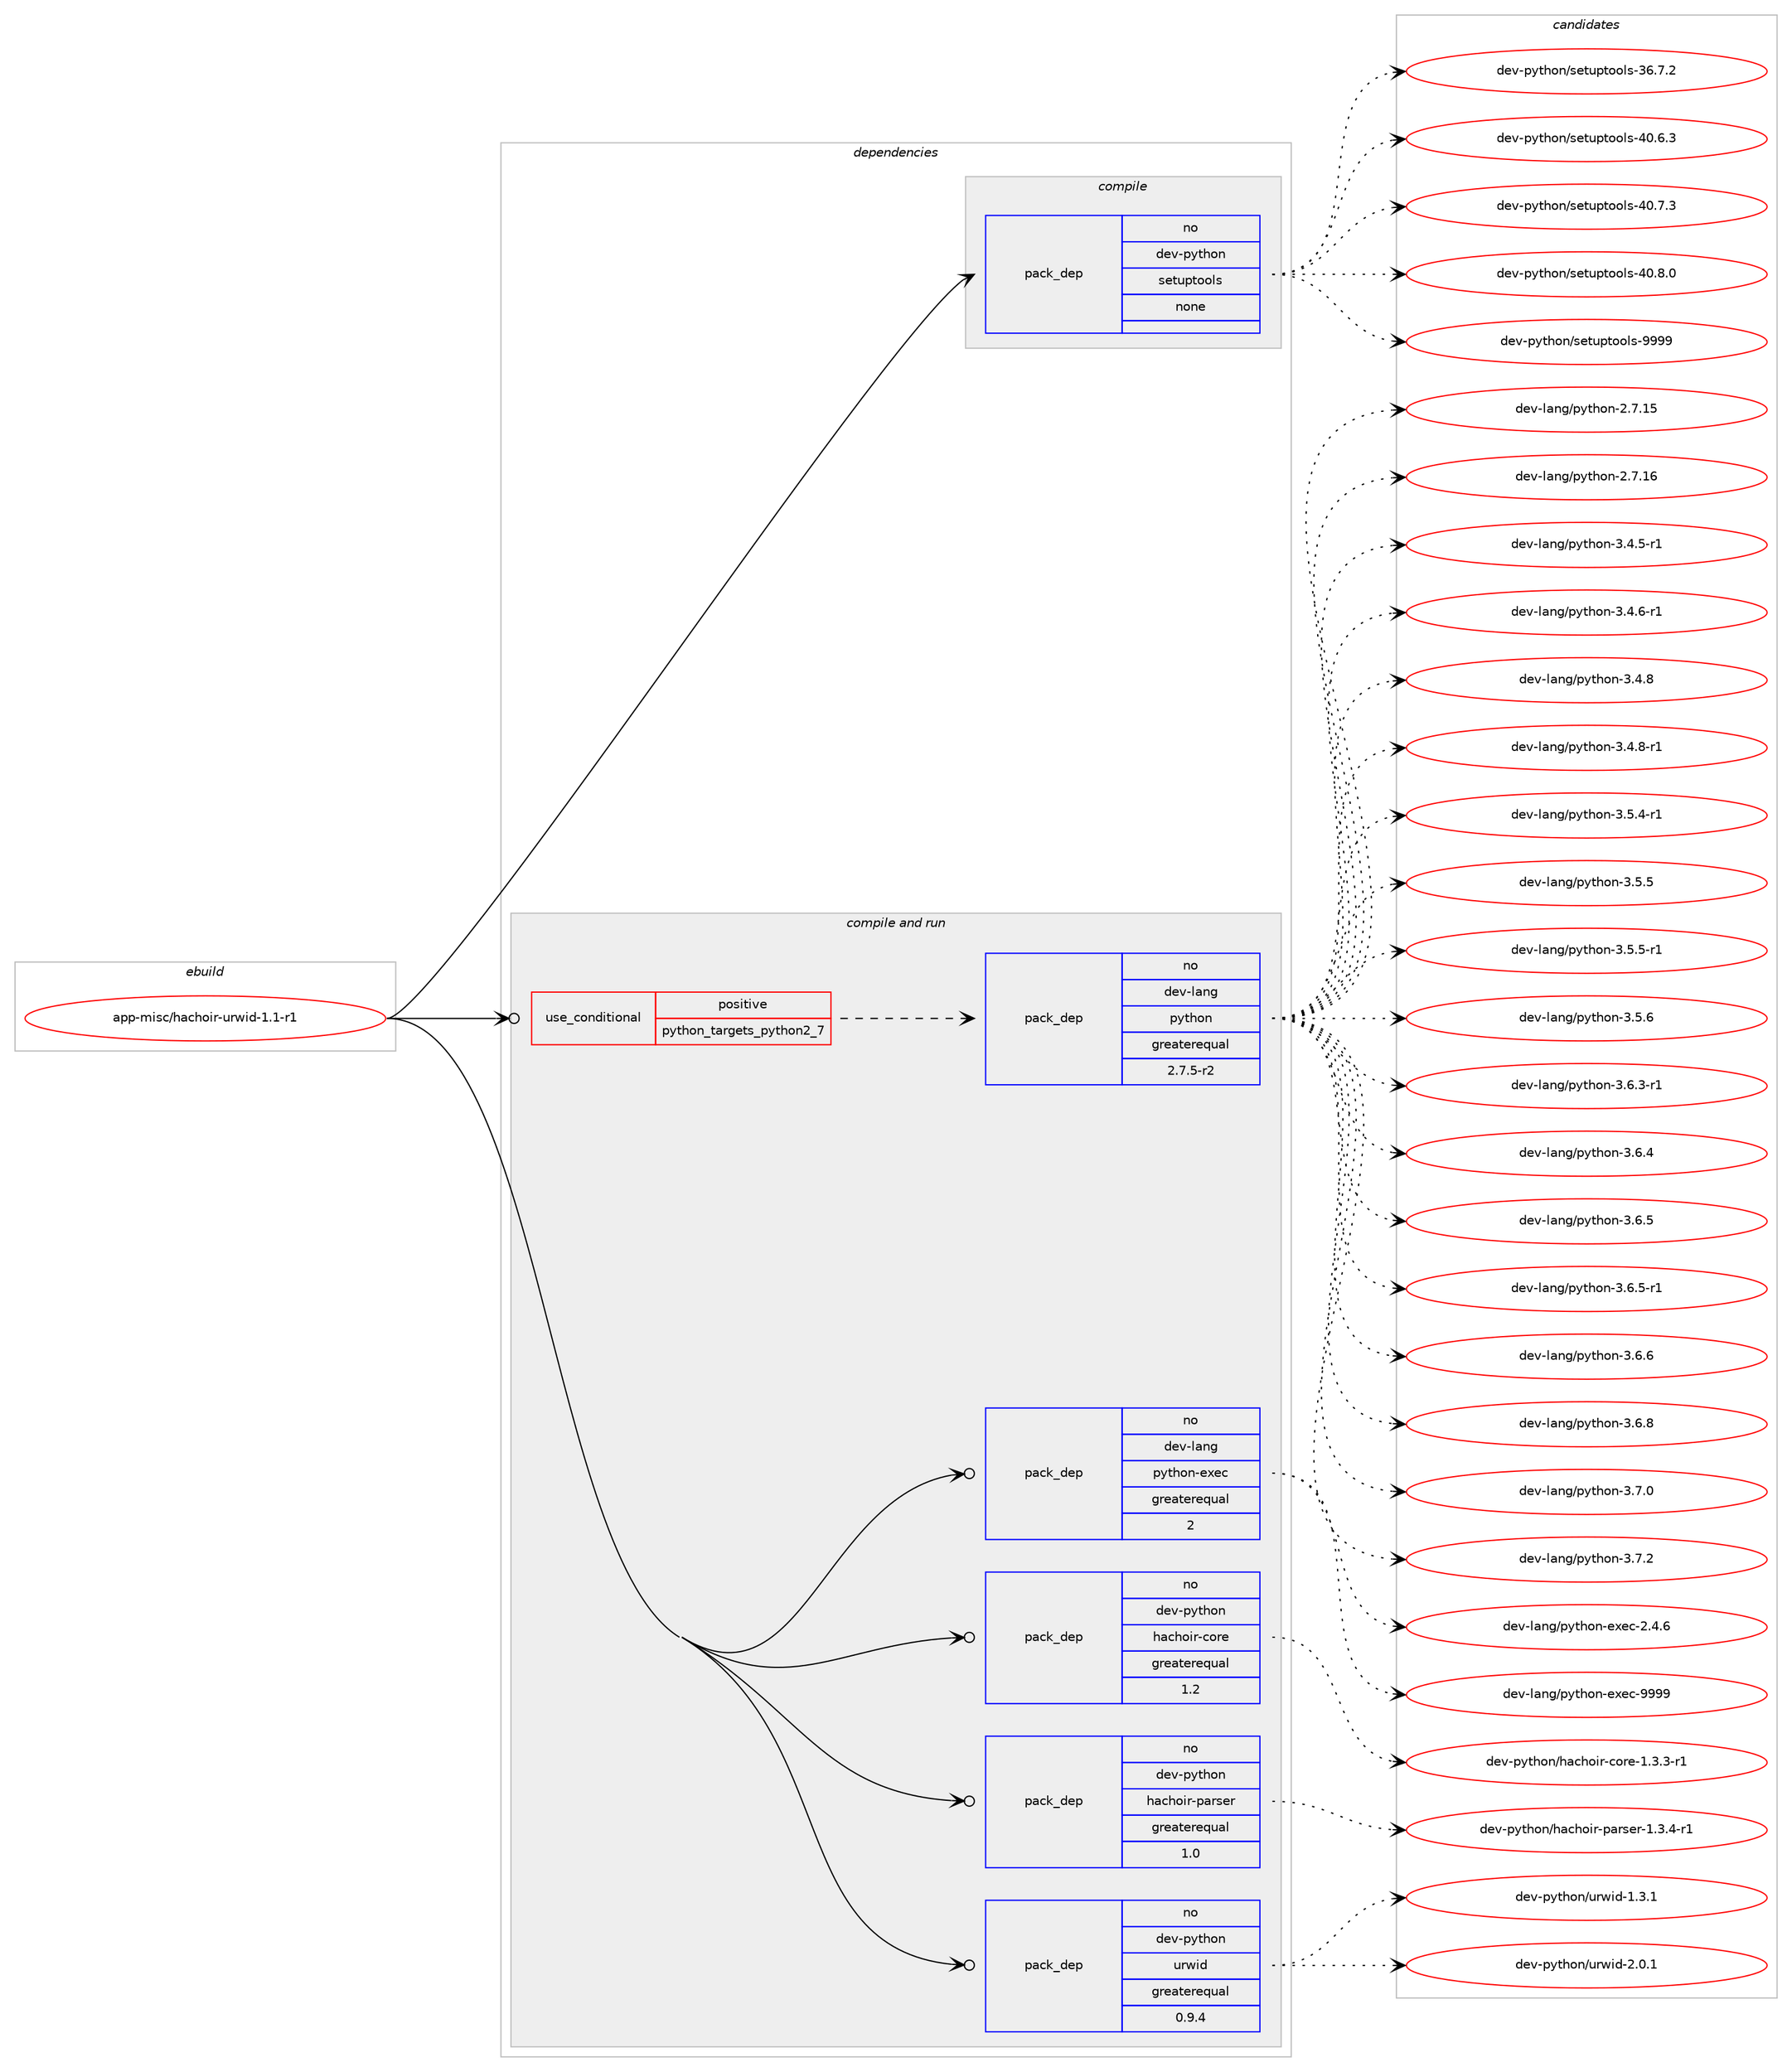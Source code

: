 digraph prolog {

# *************
# Graph options
# *************

newrank=true;
concentrate=true;
compound=true;
graph [rankdir=LR,fontname=Helvetica,fontsize=10,ranksep=1.5];#, ranksep=2.5, nodesep=0.2];
edge  [arrowhead=vee];
node  [fontname=Helvetica,fontsize=10];

# **********
# The ebuild
# **********

subgraph cluster_leftcol {
color=gray;
rank=same;
label=<<i>ebuild</i>>;
id [label="app-misc/hachoir-urwid-1.1-r1", color=red, width=4, href="../app-misc/hachoir-urwid-1.1-r1.svg"];
}

# ****************
# The dependencies
# ****************

subgraph cluster_midcol {
color=gray;
label=<<i>dependencies</i>>;
subgraph cluster_compile {
fillcolor="#eeeeee";
style=filled;
label=<<i>compile</i>>;
subgraph pack925629 {
dependency1299192 [label=<<TABLE BORDER="0" CELLBORDER="1" CELLSPACING="0" CELLPADDING="4" WIDTH="220"><TR><TD ROWSPAN="6" CELLPADDING="30">pack_dep</TD></TR><TR><TD WIDTH="110">no</TD></TR><TR><TD>dev-python</TD></TR><TR><TD>setuptools</TD></TR><TR><TD>none</TD></TR><TR><TD></TD></TR></TABLE>>, shape=none, color=blue];
}
id:e -> dependency1299192:w [weight=20,style="solid",arrowhead="vee"];
}
subgraph cluster_compileandrun {
fillcolor="#eeeeee";
style=filled;
label=<<i>compile and run</i>>;
subgraph cond353347 {
dependency1299193 [label=<<TABLE BORDER="0" CELLBORDER="1" CELLSPACING="0" CELLPADDING="4"><TR><TD ROWSPAN="3" CELLPADDING="10">use_conditional</TD></TR><TR><TD>positive</TD></TR><TR><TD>python_targets_python2_7</TD></TR></TABLE>>, shape=none, color=red];
subgraph pack925630 {
dependency1299194 [label=<<TABLE BORDER="0" CELLBORDER="1" CELLSPACING="0" CELLPADDING="4" WIDTH="220"><TR><TD ROWSPAN="6" CELLPADDING="30">pack_dep</TD></TR><TR><TD WIDTH="110">no</TD></TR><TR><TD>dev-lang</TD></TR><TR><TD>python</TD></TR><TR><TD>greaterequal</TD></TR><TR><TD>2.7.5-r2</TD></TR></TABLE>>, shape=none, color=blue];
}
dependency1299193:e -> dependency1299194:w [weight=20,style="dashed",arrowhead="vee"];
}
id:e -> dependency1299193:w [weight=20,style="solid",arrowhead="odotvee"];
subgraph pack925631 {
dependency1299195 [label=<<TABLE BORDER="0" CELLBORDER="1" CELLSPACING="0" CELLPADDING="4" WIDTH="220"><TR><TD ROWSPAN="6" CELLPADDING="30">pack_dep</TD></TR><TR><TD WIDTH="110">no</TD></TR><TR><TD>dev-lang</TD></TR><TR><TD>python-exec</TD></TR><TR><TD>greaterequal</TD></TR><TR><TD>2</TD></TR></TABLE>>, shape=none, color=blue];
}
id:e -> dependency1299195:w [weight=20,style="solid",arrowhead="odotvee"];
subgraph pack925632 {
dependency1299196 [label=<<TABLE BORDER="0" CELLBORDER="1" CELLSPACING="0" CELLPADDING="4" WIDTH="220"><TR><TD ROWSPAN="6" CELLPADDING="30">pack_dep</TD></TR><TR><TD WIDTH="110">no</TD></TR><TR><TD>dev-python</TD></TR><TR><TD>hachoir-core</TD></TR><TR><TD>greaterequal</TD></TR><TR><TD>1.2</TD></TR></TABLE>>, shape=none, color=blue];
}
id:e -> dependency1299196:w [weight=20,style="solid",arrowhead="odotvee"];
subgraph pack925633 {
dependency1299197 [label=<<TABLE BORDER="0" CELLBORDER="1" CELLSPACING="0" CELLPADDING="4" WIDTH="220"><TR><TD ROWSPAN="6" CELLPADDING="30">pack_dep</TD></TR><TR><TD WIDTH="110">no</TD></TR><TR><TD>dev-python</TD></TR><TR><TD>hachoir-parser</TD></TR><TR><TD>greaterequal</TD></TR><TR><TD>1.0</TD></TR></TABLE>>, shape=none, color=blue];
}
id:e -> dependency1299197:w [weight=20,style="solid",arrowhead="odotvee"];
subgraph pack925634 {
dependency1299198 [label=<<TABLE BORDER="0" CELLBORDER="1" CELLSPACING="0" CELLPADDING="4" WIDTH="220"><TR><TD ROWSPAN="6" CELLPADDING="30">pack_dep</TD></TR><TR><TD WIDTH="110">no</TD></TR><TR><TD>dev-python</TD></TR><TR><TD>urwid</TD></TR><TR><TD>greaterequal</TD></TR><TR><TD>0.9.4</TD></TR></TABLE>>, shape=none, color=blue];
}
id:e -> dependency1299198:w [weight=20,style="solid",arrowhead="odotvee"];
}
subgraph cluster_run {
fillcolor="#eeeeee";
style=filled;
label=<<i>run</i>>;
}
}

# **************
# The candidates
# **************

subgraph cluster_choices {
rank=same;
color=gray;
label=<<i>candidates</i>>;

subgraph choice925629 {
color=black;
nodesep=1;
choice100101118451121211161041111104711510111611711211611111110811545515446554650 [label="dev-python/setuptools-36.7.2", color=red, width=4,href="../dev-python/setuptools-36.7.2.svg"];
choice100101118451121211161041111104711510111611711211611111110811545524846544651 [label="dev-python/setuptools-40.6.3", color=red, width=4,href="../dev-python/setuptools-40.6.3.svg"];
choice100101118451121211161041111104711510111611711211611111110811545524846554651 [label="dev-python/setuptools-40.7.3", color=red, width=4,href="../dev-python/setuptools-40.7.3.svg"];
choice100101118451121211161041111104711510111611711211611111110811545524846564648 [label="dev-python/setuptools-40.8.0", color=red, width=4,href="../dev-python/setuptools-40.8.0.svg"];
choice10010111845112121116104111110471151011161171121161111111081154557575757 [label="dev-python/setuptools-9999", color=red, width=4,href="../dev-python/setuptools-9999.svg"];
dependency1299192:e -> choice100101118451121211161041111104711510111611711211611111110811545515446554650:w [style=dotted,weight="100"];
dependency1299192:e -> choice100101118451121211161041111104711510111611711211611111110811545524846544651:w [style=dotted,weight="100"];
dependency1299192:e -> choice100101118451121211161041111104711510111611711211611111110811545524846554651:w [style=dotted,weight="100"];
dependency1299192:e -> choice100101118451121211161041111104711510111611711211611111110811545524846564648:w [style=dotted,weight="100"];
dependency1299192:e -> choice10010111845112121116104111110471151011161171121161111111081154557575757:w [style=dotted,weight="100"];
}
subgraph choice925630 {
color=black;
nodesep=1;
choice10010111845108971101034711212111610411111045504655464953 [label="dev-lang/python-2.7.15", color=red, width=4,href="../dev-lang/python-2.7.15.svg"];
choice10010111845108971101034711212111610411111045504655464954 [label="dev-lang/python-2.7.16", color=red, width=4,href="../dev-lang/python-2.7.16.svg"];
choice1001011184510897110103471121211161041111104551465246534511449 [label="dev-lang/python-3.4.5-r1", color=red, width=4,href="../dev-lang/python-3.4.5-r1.svg"];
choice1001011184510897110103471121211161041111104551465246544511449 [label="dev-lang/python-3.4.6-r1", color=red, width=4,href="../dev-lang/python-3.4.6-r1.svg"];
choice100101118451089711010347112121116104111110455146524656 [label="dev-lang/python-3.4.8", color=red, width=4,href="../dev-lang/python-3.4.8.svg"];
choice1001011184510897110103471121211161041111104551465246564511449 [label="dev-lang/python-3.4.8-r1", color=red, width=4,href="../dev-lang/python-3.4.8-r1.svg"];
choice1001011184510897110103471121211161041111104551465346524511449 [label="dev-lang/python-3.5.4-r1", color=red, width=4,href="../dev-lang/python-3.5.4-r1.svg"];
choice100101118451089711010347112121116104111110455146534653 [label="dev-lang/python-3.5.5", color=red, width=4,href="../dev-lang/python-3.5.5.svg"];
choice1001011184510897110103471121211161041111104551465346534511449 [label="dev-lang/python-3.5.5-r1", color=red, width=4,href="../dev-lang/python-3.5.5-r1.svg"];
choice100101118451089711010347112121116104111110455146534654 [label="dev-lang/python-3.5.6", color=red, width=4,href="../dev-lang/python-3.5.6.svg"];
choice1001011184510897110103471121211161041111104551465446514511449 [label="dev-lang/python-3.6.3-r1", color=red, width=4,href="../dev-lang/python-3.6.3-r1.svg"];
choice100101118451089711010347112121116104111110455146544652 [label="dev-lang/python-3.6.4", color=red, width=4,href="../dev-lang/python-3.6.4.svg"];
choice100101118451089711010347112121116104111110455146544653 [label="dev-lang/python-3.6.5", color=red, width=4,href="../dev-lang/python-3.6.5.svg"];
choice1001011184510897110103471121211161041111104551465446534511449 [label="dev-lang/python-3.6.5-r1", color=red, width=4,href="../dev-lang/python-3.6.5-r1.svg"];
choice100101118451089711010347112121116104111110455146544654 [label="dev-lang/python-3.6.6", color=red, width=4,href="../dev-lang/python-3.6.6.svg"];
choice100101118451089711010347112121116104111110455146544656 [label="dev-lang/python-3.6.8", color=red, width=4,href="../dev-lang/python-3.6.8.svg"];
choice100101118451089711010347112121116104111110455146554648 [label="dev-lang/python-3.7.0", color=red, width=4,href="../dev-lang/python-3.7.0.svg"];
choice100101118451089711010347112121116104111110455146554650 [label="dev-lang/python-3.7.2", color=red, width=4,href="../dev-lang/python-3.7.2.svg"];
dependency1299194:e -> choice10010111845108971101034711212111610411111045504655464953:w [style=dotted,weight="100"];
dependency1299194:e -> choice10010111845108971101034711212111610411111045504655464954:w [style=dotted,weight="100"];
dependency1299194:e -> choice1001011184510897110103471121211161041111104551465246534511449:w [style=dotted,weight="100"];
dependency1299194:e -> choice1001011184510897110103471121211161041111104551465246544511449:w [style=dotted,weight="100"];
dependency1299194:e -> choice100101118451089711010347112121116104111110455146524656:w [style=dotted,weight="100"];
dependency1299194:e -> choice1001011184510897110103471121211161041111104551465246564511449:w [style=dotted,weight="100"];
dependency1299194:e -> choice1001011184510897110103471121211161041111104551465346524511449:w [style=dotted,weight="100"];
dependency1299194:e -> choice100101118451089711010347112121116104111110455146534653:w [style=dotted,weight="100"];
dependency1299194:e -> choice1001011184510897110103471121211161041111104551465346534511449:w [style=dotted,weight="100"];
dependency1299194:e -> choice100101118451089711010347112121116104111110455146534654:w [style=dotted,weight="100"];
dependency1299194:e -> choice1001011184510897110103471121211161041111104551465446514511449:w [style=dotted,weight="100"];
dependency1299194:e -> choice100101118451089711010347112121116104111110455146544652:w [style=dotted,weight="100"];
dependency1299194:e -> choice100101118451089711010347112121116104111110455146544653:w [style=dotted,weight="100"];
dependency1299194:e -> choice1001011184510897110103471121211161041111104551465446534511449:w [style=dotted,weight="100"];
dependency1299194:e -> choice100101118451089711010347112121116104111110455146544654:w [style=dotted,weight="100"];
dependency1299194:e -> choice100101118451089711010347112121116104111110455146544656:w [style=dotted,weight="100"];
dependency1299194:e -> choice100101118451089711010347112121116104111110455146554648:w [style=dotted,weight="100"];
dependency1299194:e -> choice100101118451089711010347112121116104111110455146554650:w [style=dotted,weight="100"];
}
subgraph choice925631 {
color=black;
nodesep=1;
choice1001011184510897110103471121211161041111104510112010199455046524654 [label="dev-lang/python-exec-2.4.6", color=red, width=4,href="../dev-lang/python-exec-2.4.6.svg"];
choice10010111845108971101034711212111610411111045101120101994557575757 [label="dev-lang/python-exec-9999", color=red, width=4,href="../dev-lang/python-exec-9999.svg"];
dependency1299195:e -> choice1001011184510897110103471121211161041111104510112010199455046524654:w [style=dotted,weight="100"];
dependency1299195:e -> choice10010111845108971101034711212111610411111045101120101994557575757:w [style=dotted,weight="100"];
}
subgraph choice925632 {
color=black;
nodesep=1;
choice1001011184511212111610411111047104979910411110511445991111141014549465146514511449 [label="dev-python/hachoir-core-1.3.3-r1", color=red, width=4,href="../dev-python/hachoir-core-1.3.3-r1.svg"];
dependency1299196:e -> choice1001011184511212111610411111047104979910411110511445991111141014549465146514511449:w [style=dotted,weight="100"];
}
subgraph choice925633 {
color=black;
nodesep=1;
choice1001011184511212111610411111047104979910411110511445112971141151011144549465146524511449 [label="dev-python/hachoir-parser-1.3.4-r1", color=red, width=4,href="../dev-python/hachoir-parser-1.3.4-r1.svg"];
dependency1299197:e -> choice1001011184511212111610411111047104979910411110511445112971141151011144549465146524511449:w [style=dotted,weight="100"];
}
subgraph choice925634 {
color=black;
nodesep=1;
choice1001011184511212111610411111047117114119105100454946514649 [label="dev-python/urwid-1.3.1", color=red, width=4,href="../dev-python/urwid-1.3.1.svg"];
choice1001011184511212111610411111047117114119105100455046484649 [label="dev-python/urwid-2.0.1", color=red, width=4,href="../dev-python/urwid-2.0.1.svg"];
dependency1299198:e -> choice1001011184511212111610411111047117114119105100454946514649:w [style=dotted,weight="100"];
dependency1299198:e -> choice1001011184511212111610411111047117114119105100455046484649:w [style=dotted,weight="100"];
}
}

}
